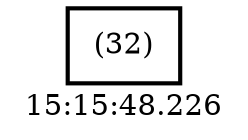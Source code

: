 digraph  g{ graph[label = "15:15:48.226"]
node [shape=rectangle, color=black, fontcolor=black, style=bold] edge [color=black] 0 [label="(32)"] ; 
}

